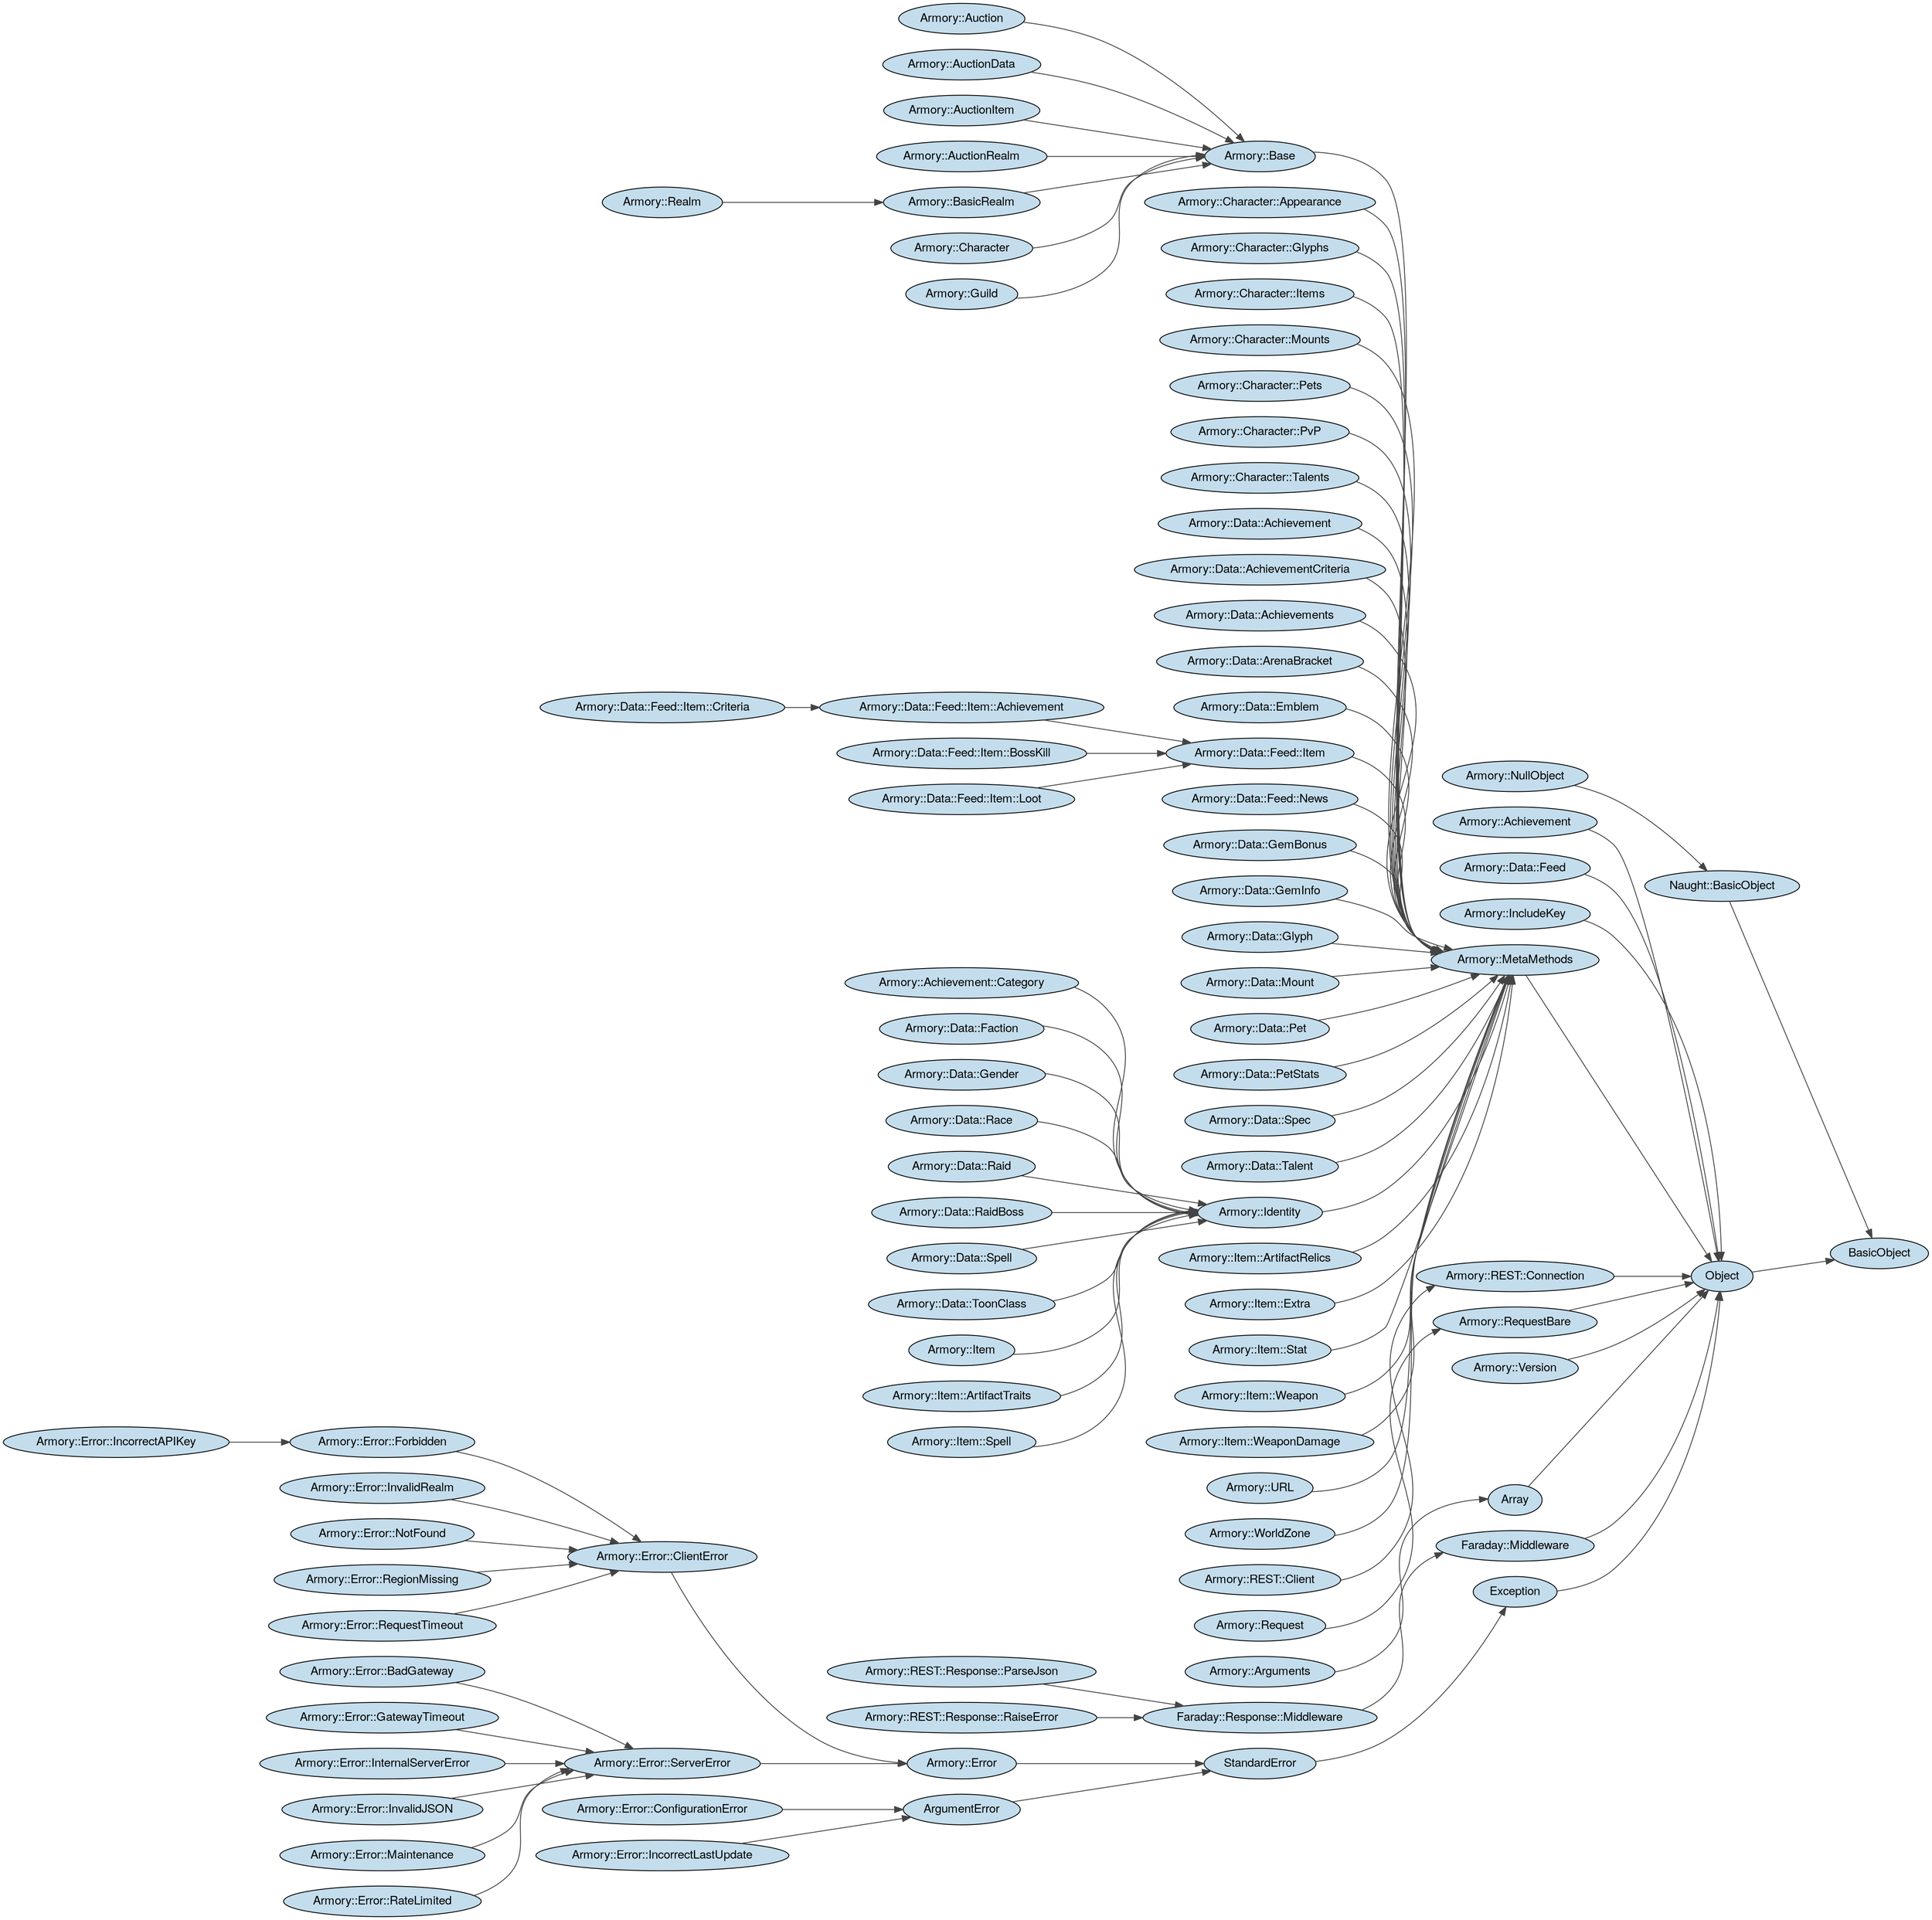 digraph classes {
	graph [rotate=0, rankdir="LR"]
	node [fillcolor="#c4ddec", style="filled", fontname="Helvetica Neue"]
	edge [color="#444444"]
	ArgumentError [label="ArgumentError"]
	Armory__Achievement [label="Armory::Achievement"]
	Armory__Achievement__Category [label="Armory::Achievement::Category"]
	Armory__Arguments [label="Armory::Arguments"]
	Armory__Auction [label="Armory::Auction"]
	Armory__AuctionData [label="Armory::AuctionData"]
	Armory__AuctionItem [label="Armory::AuctionItem"]
	Armory__AuctionRealm [label="Armory::AuctionRealm"]
	Armory__Base [label="Armory::Base"]
	Armory__BasicRealm [label="Armory::BasicRealm"]
	Armory__Character [label="Armory::Character"]
	Armory__Character__Appearance [label="Armory::Character::Appearance"]
	Armory__Character__Glyphs [label="Armory::Character::Glyphs"]
	Armory__Character__Items [label="Armory::Character::Items"]
	Armory__Character__Mounts [label="Armory::Character::Mounts"]
	Armory__Character__Pets [label="Armory::Character::Pets"]
	Armory__Character__PvP [label="Armory::Character::PvP"]
	Armory__Character__Talents [label="Armory::Character::Talents"]
	Armory__Data__Achievement [label="Armory::Data::Achievement"]
	Armory__Data__AchievementCriteria [label="Armory::Data::AchievementCriteria"]
	Armory__Data__Achievements [label="Armory::Data::Achievements"]
	Armory__Data__ArenaBracket [label="Armory::Data::ArenaBracket"]
	Armory__Data__Emblem [label="Armory::Data::Emblem"]
	Armory__Data__Faction [label="Armory::Data::Faction"]
	Armory__Data__Feed [label="Armory::Data::Feed"]
	Armory__Data__Feed__Item [label="Armory::Data::Feed::Item"]
	Armory__Data__Feed__Item__Achievement [label="Armory::Data::Feed::Item::Achievement"]
	Armory__Data__Feed__Item__BossKill [label="Armory::Data::Feed::Item::BossKill"]
	Armory__Data__Feed__Item__Criteria [label="Armory::Data::Feed::Item::Criteria"]
	Armory__Data__Feed__Item__Loot [label="Armory::Data::Feed::Item::Loot"]
	Armory__Data__Feed__News [label="Armory::Data::Feed::News"]
	Armory__Data__GemBonus [label="Armory::Data::GemBonus"]
	Armory__Data__GemInfo [label="Armory::Data::GemInfo"]
	Armory__Data__Gender [label="Armory::Data::Gender"]
	Armory__Data__Glyph [label="Armory::Data::Glyph"]
	Armory__Data__Mount [label="Armory::Data::Mount"]
	Armory__Data__Pet [label="Armory::Data::Pet"]
	Armory__Data__PetStats [label="Armory::Data::PetStats"]
	Armory__Data__Race [label="Armory::Data::Race"]
	Armory__Data__Raid [label="Armory::Data::Raid"]
	Armory__Data__RaidBoss [label="Armory::Data::RaidBoss"]
	Armory__Data__Spec [label="Armory::Data::Spec"]
	Armory__Data__Spell [label="Armory::Data::Spell"]
	Armory__Data__Talent [label="Armory::Data::Talent"]
	Armory__Data__ToonClass [label="Armory::Data::ToonClass"]
	Armory__Error [label="Armory::Error"]
	Armory__Error__BadGateway [label="Armory::Error::BadGateway"]
	Armory__Error__ClientError [label="Armory::Error::ClientError"]
	Armory__Error__ConfigurationError [label="Armory::Error::ConfigurationError"]
	Armory__Error__Forbidden [label="Armory::Error::Forbidden"]
	Armory__Error__GatewayTimeout [label="Armory::Error::GatewayTimeout"]
	Armory__Error__IncorrectAPIKey [label="Armory::Error::IncorrectAPIKey"]
	Armory__Error__IncorrectLastUpdate [label="Armory::Error::IncorrectLastUpdate"]
	Armory__Error__InternalServerError [label="Armory::Error::InternalServerError"]
	Armory__Error__InvalidJSON [label="Armory::Error::InvalidJSON"]
	Armory__Error__InvalidRealm [label="Armory::Error::InvalidRealm"]
	Armory__Error__Maintenance [label="Armory::Error::Maintenance"]
	Armory__Error__NotFound [label="Armory::Error::NotFound"]
	Armory__Error__RateLimited [label="Armory::Error::RateLimited"]
	Armory__Error__RegionMissing [label="Armory::Error::RegionMissing"]
	Armory__Error__RequestTimeout [label="Armory::Error::RequestTimeout"]
	Armory__Error__ServerError [label="Armory::Error::ServerError"]
	Armory__Guild [label="Armory::Guild"]
	Armory__Identity [label="Armory::Identity"]
	Armory__IncludeKey [label="Armory::IncludeKey"]
	Armory__Item [label="Armory::Item"]
	Armory__Item__ArtifactRelics [label="Armory::Item::ArtifactRelics"]
	Armory__Item__ArtifactTraits [label="Armory::Item::ArtifactTraits"]
	Armory__Item__Extra [label="Armory::Item::Extra"]
	Armory__Item__Spell [label="Armory::Item::Spell"]
	Armory__Item__Stat [label="Armory::Item::Stat"]
	Armory__Item__Weapon [label="Armory::Item::Weapon"]
	Armory__Item__WeaponDamage [label="Armory::Item::WeaponDamage"]
	Armory__MetaMethods [label="Armory::MetaMethods"]
	Armory__NullObject [label="Armory::NullObject"]
	Armory__REST__Client [label="Armory::REST::Client"]
	Armory__REST__Connection [label="Armory::REST::Connection"]
	Armory__REST__Response__ParseJson [label="Armory::REST::Response::ParseJson"]
	Armory__REST__Response__RaiseError [label="Armory::REST::Response::RaiseError"]
	Armory__Realm [label="Armory::Realm"]
	Armory__Request [label="Armory::Request"]
	Armory__RequestBare [label="Armory::RequestBare"]
	Armory__URL [label="Armory::URL"]
	Armory__Version [label="Armory::Version"]
	Armory__WorldZone [label="Armory::WorldZone"]
	Array [label="Array"]
	Exception [label="Exception"]
	Faraday__Middleware [label="Faraday::Middleware"]
	Faraday__Response__Middleware [label="Faraday::Response::Middleware"]
	Naught__BasicObject [label="Naught::BasicObject"]
	Object [label="Object"]
	StandardError [label="StandardError"]
	ArgumentError -> StandardError
	Armory__Achievement -> Object
	Armory__Achievement__Category -> Armory__Identity
	Armory__Arguments -> Array
	Armory__Auction -> Armory__Base
	Armory__AuctionData -> Armory__Base
	Armory__AuctionItem -> Armory__Base
	Armory__AuctionRealm -> Armory__Base
	Armory__Base -> Armory__MetaMethods
	Armory__BasicRealm -> Armory__Base
	Armory__Character -> Armory__Base
	Armory__Character__Appearance -> Armory__MetaMethods
	Armory__Character__Glyphs -> Armory__MetaMethods
	Armory__Character__Items -> Armory__MetaMethods
	Armory__Character__Mounts -> Armory__MetaMethods
	Armory__Character__Pets -> Armory__MetaMethods
	Armory__Character__PvP -> Armory__MetaMethods
	Armory__Character__Talents -> Armory__MetaMethods
	Armory__Data__Achievement -> Armory__MetaMethods
	Armory__Data__AchievementCriteria -> Armory__MetaMethods
	Armory__Data__Achievements -> Armory__MetaMethods
	Armory__Data__ArenaBracket -> Armory__MetaMethods
	Armory__Data__Emblem -> Armory__MetaMethods
	Armory__Data__Faction -> Armory__Identity
	Armory__Data__Feed -> Object
	Armory__Data__Feed__Item -> Armory__MetaMethods
	Armory__Data__Feed__Item__Achievement -> Armory__Data__Feed__Item
	Armory__Data__Feed__Item__BossKill -> Armory__Data__Feed__Item
	Armory__Data__Feed__Item__Criteria -> Armory__Data__Feed__Item__Achievement
	Armory__Data__Feed__Item__Loot -> Armory__Data__Feed__Item
	Armory__Data__Feed__News -> Armory__MetaMethods
	Armory__Data__GemBonus -> Armory__MetaMethods
	Armory__Data__GemInfo -> Armory__MetaMethods
	Armory__Data__Gender -> Armory__Identity
	Armory__Data__Glyph -> Armory__MetaMethods
	Armory__Data__Mount -> Armory__MetaMethods
	Armory__Data__Pet -> Armory__MetaMethods
	Armory__Data__PetStats -> Armory__MetaMethods
	Armory__Data__Race -> Armory__Identity
	Armory__Data__Raid -> Armory__Identity
	Armory__Data__RaidBoss -> Armory__Identity
	Armory__Data__Spec -> Armory__MetaMethods
	Armory__Data__Spell -> Armory__Identity
	Armory__Data__Talent -> Armory__MetaMethods
	Armory__Data__ToonClass -> Armory__Identity
	Armory__Error -> StandardError
	Armory__Error__BadGateway -> Armory__Error__ServerError
	Armory__Error__ClientError -> Armory__Error
	Armory__Error__ConfigurationError -> ArgumentError
	Armory__Error__Forbidden -> Armory__Error__ClientError
	Armory__Error__GatewayTimeout -> Armory__Error__ServerError
	Armory__Error__IncorrectAPIKey -> Armory__Error__Forbidden
	Armory__Error__IncorrectLastUpdate -> ArgumentError
	Armory__Error__InternalServerError -> Armory__Error__ServerError
	Armory__Error__InvalidJSON -> Armory__Error__ServerError
	Armory__Error__InvalidRealm -> Armory__Error__ClientError
	Armory__Error__Maintenance -> Armory__Error__ServerError
	Armory__Error__NotFound -> Armory__Error__ClientError
	Armory__Error__RateLimited -> Armory__Error__ServerError
	Armory__Error__RegionMissing -> Armory__Error__ClientError
	Armory__Error__RequestTimeout -> Armory__Error__ClientError
	Armory__Error__ServerError -> Armory__Error
	Armory__Guild -> Armory__Base
	Armory__Identity -> Armory__MetaMethods
	Armory__IncludeKey -> Object
	Armory__Item -> Armory__Identity
	Armory__Item__ArtifactRelics -> Armory__MetaMethods
	Armory__Item__ArtifactTraits -> Armory__Identity
	Armory__Item__Extra -> Armory__MetaMethods
	Armory__Item__Spell -> Armory__Identity
	Armory__Item__Stat -> Armory__MetaMethods
	Armory__Item__Weapon -> Armory__MetaMethods
	Armory__Item__WeaponDamage -> Armory__MetaMethods
	Armory__MetaMethods -> Object
	Armory__NullObject -> Naught__BasicObject
	Armory__REST__Client -> Armory__REST__Connection
	Armory__REST__Connection -> Object
	Armory__REST__Response__ParseJson -> Faraday__Response__Middleware
	Armory__REST__Response__RaiseError -> Faraday__Response__Middleware
	Armory__Realm -> Armory__BasicRealm
	Armory__Request -> Armory__RequestBare
	Armory__RequestBare -> Object
	Armory__URL -> Armory__MetaMethods
	Armory__Version -> Object
	Armory__WorldZone -> Armory__MetaMethods
	Array -> Object
	Exception -> Object
	Faraday__Middleware -> Object
	Faraday__Response__Middleware -> Faraday__Middleware
	Naught__BasicObject -> BasicObject
	Object -> BasicObject
	StandardError -> Exception
}
